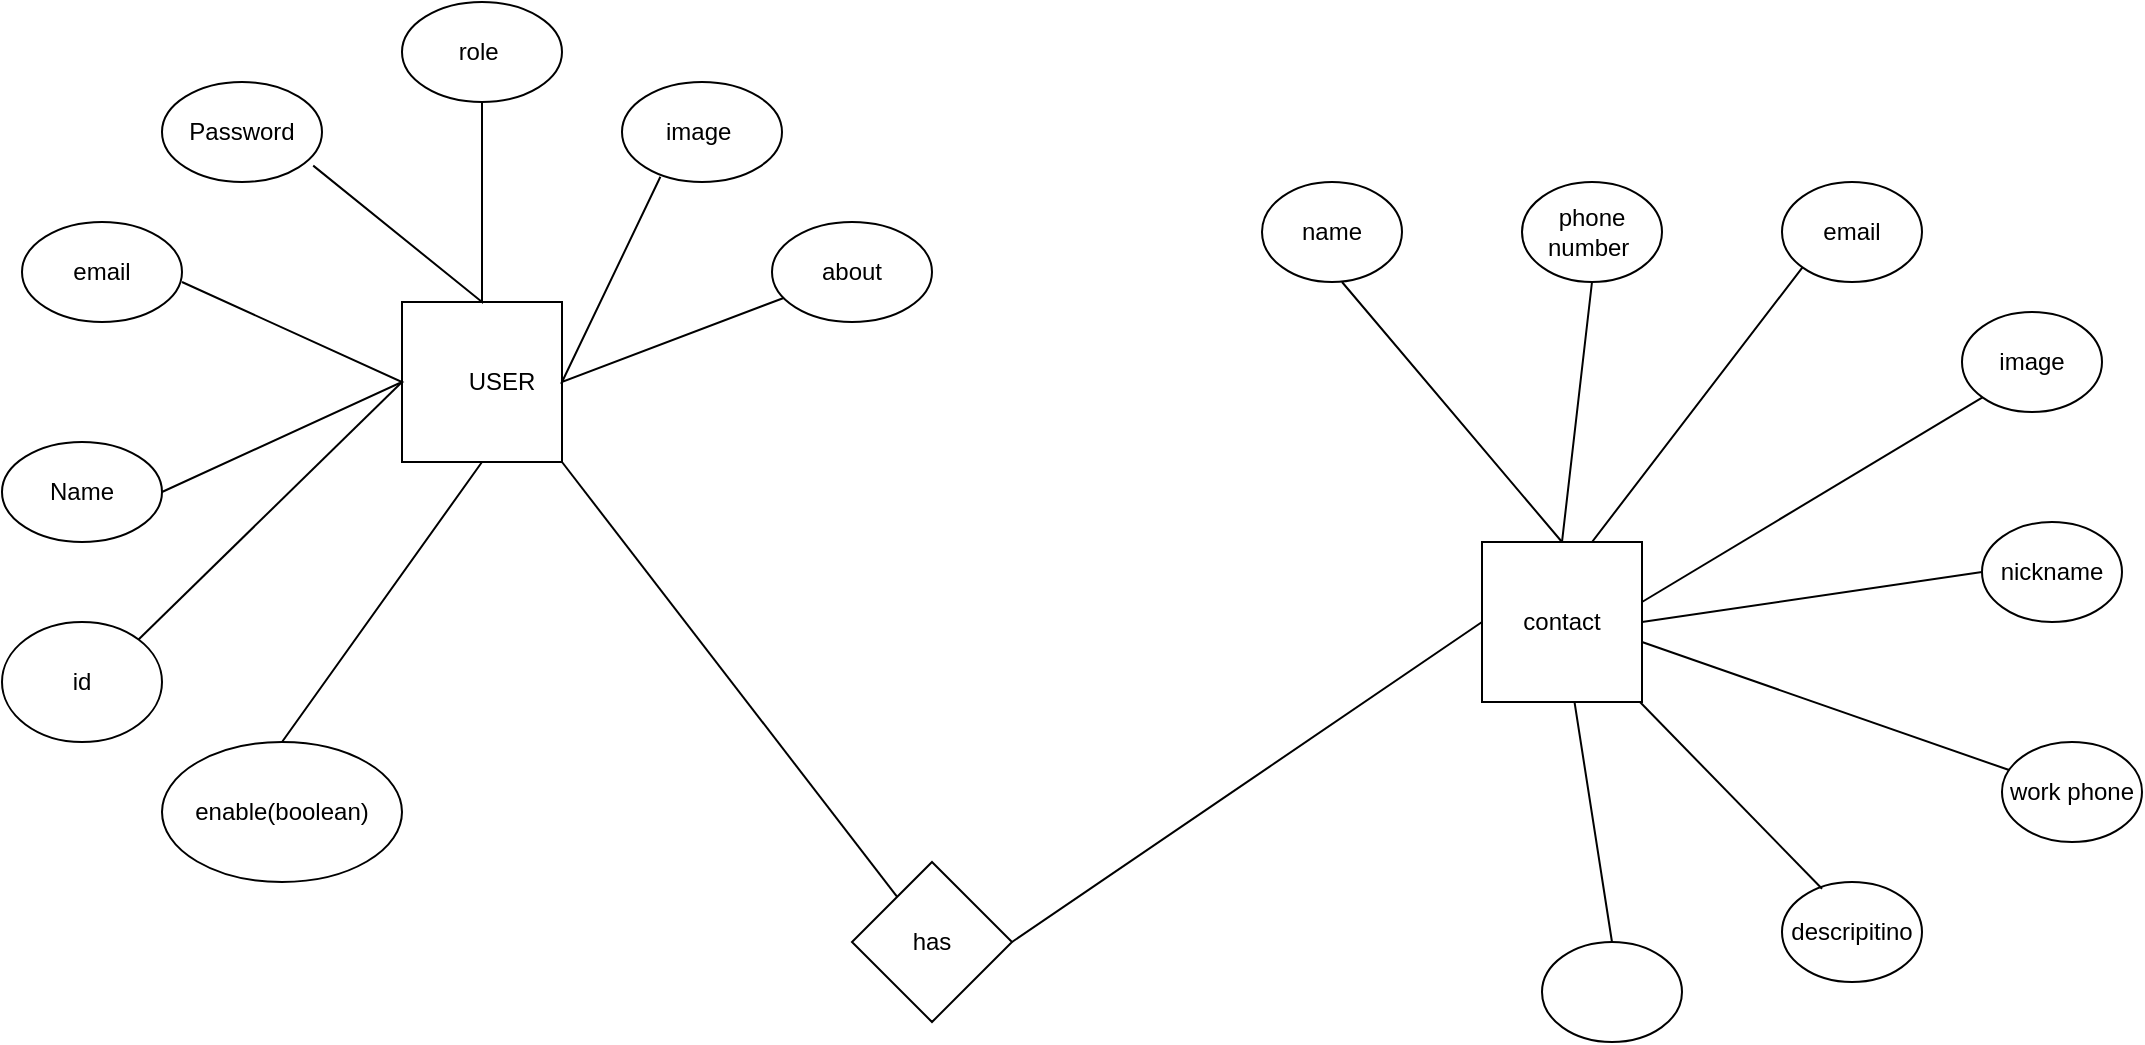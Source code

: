 <mxfile version="20.7.4" type="github">
  <diagram id="R2lEEEUBdFMjLlhIrx00" name="Page-1">
    <mxGraphModel dx="1500" dy="831" grid="1" gridSize="10" guides="1" tooltips="1" connect="1" arrows="1" fold="1" page="1" pageScale="1" pageWidth="850" pageHeight="1100" math="0" shadow="0" extFonts="Permanent Marker^https://fonts.googleapis.com/css?family=Permanent+Marker">
      <root>
        <mxCell id="0" />
        <mxCell id="1" parent="0" />
        <mxCell id="bme1Dpl3zTUIBPoh-Iax-1" value="" style="whiteSpace=wrap;html=1;aspect=fixed;" vertex="1" parent="1">
          <mxGeometry x="200" y="210" width="80" height="80" as="geometry" />
        </mxCell>
        <mxCell id="bme1Dpl3zTUIBPoh-Iax-2" value="USER" style="text;html=1;strokeColor=none;fillColor=none;align=center;verticalAlign=middle;whiteSpace=wrap;rounded=0;" vertex="1" parent="1">
          <mxGeometry x="220" y="235" width="60" height="30" as="geometry" />
        </mxCell>
        <mxCell id="bme1Dpl3zTUIBPoh-Iax-3" value="Password" style="ellipse;whiteSpace=wrap;html=1;" vertex="1" parent="1">
          <mxGeometry x="80" y="100" width="80" height="50" as="geometry" />
        </mxCell>
        <mxCell id="bme1Dpl3zTUIBPoh-Iax-10" value="about" style="ellipse;whiteSpace=wrap;html=1;" vertex="1" parent="1">
          <mxGeometry x="385" y="170" width="80" height="50" as="geometry" />
        </mxCell>
        <mxCell id="bme1Dpl3zTUIBPoh-Iax-11" value="email" style="ellipse;whiteSpace=wrap;html=1;" vertex="1" parent="1">
          <mxGeometry x="10" y="170" width="80" height="50" as="geometry" />
        </mxCell>
        <mxCell id="bme1Dpl3zTUIBPoh-Iax-12" value="Name" style="ellipse;whiteSpace=wrap;html=1;" vertex="1" parent="1">
          <mxGeometry y="280" width="80" height="50" as="geometry" />
        </mxCell>
        <mxCell id="bme1Dpl3zTUIBPoh-Iax-13" value="role&lt;span style=&quot;white-space: pre;&quot;&gt;	&lt;/span&gt;" style="ellipse;whiteSpace=wrap;html=1;" vertex="1" parent="1">
          <mxGeometry x="200" y="60" width="80" height="50" as="geometry" />
        </mxCell>
        <mxCell id="bme1Dpl3zTUIBPoh-Iax-14" value="image&lt;span style=&quot;white-space: pre;&quot;&gt;	&lt;/span&gt;" style="ellipse;whiteSpace=wrap;html=1;" vertex="1" parent="1">
          <mxGeometry x="310" y="100" width="80" height="50" as="geometry" />
        </mxCell>
        <mxCell id="bme1Dpl3zTUIBPoh-Iax-15" value="id" style="ellipse;whiteSpace=wrap;html=1;" vertex="1" parent="1">
          <mxGeometry y="370" width="80" height="60" as="geometry" />
        </mxCell>
        <mxCell id="bme1Dpl3zTUIBPoh-Iax-16" value="" style="endArrow=none;html=1;rounded=0;exitX=1;exitY=0.5;exitDx=0;exitDy=0;" edge="1" parent="1" source="bme1Dpl3zTUIBPoh-Iax-12">
          <mxGeometry width="50" height="50" relative="1" as="geometry">
            <mxPoint x="40" y="250" as="sourcePoint" />
            <mxPoint x="90" y="200" as="targetPoint" />
            <Array as="points">
              <mxPoint x="200" y="250" />
            </Array>
          </mxGeometry>
        </mxCell>
        <mxCell id="bme1Dpl3zTUIBPoh-Iax-17" value="" style="endArrow=none;html=1;rounded=0;exitX=0.5;exitY=1;exitDx=0;exitDy=0;entryX=0.945;entryY=0.836;entryDx=0;entryDy=0;entryPerimeter=0;" edge="1" parent="1" source="bme1Dpl3zTUIBPoh-Iax-13" target="bme1Dpl3zTUIBPoh-Iax-3">
          <mxGeometry width="50" height="50" relative="1" as="geometry">
            <mxPoint x="400" y="330" as="sourcePoint" />
            <mxPoint x="450" y="280" as="targetPoint" />
            <Array as="points">
              <mxPoint x="240" y="210" />
            </Array>
          </mxGeometry>
        </mxCell>
        <mxCell id="bme1Dpl3zTUIBPoh-Iax-18" value="" style="endArrow=none;html=1;rounded=0;entryX=0.24;entryY=0.948;entryDx=0;entryDy=0;entryPerimeter=0;" edge="1" parent="1" source="bme1Dpl3zTUIBPoh-Iax-10" target="bme1Dpl3zTUIBPoh-Iax-14">
          <mxGeometry width="50" height="50" relative="1" as="geometry">
            <mxPoint x="400" y="330" as="sourcePoint" />
            <mxPoint x="450" y="280" as="targetPoint" />
            <Array as="points">
              <mxPoint x="280" y="250" />
            </Array>
          </mxGeometry>
        </mxCell>
        <mxCell id="bme1Dpl3zTUIBPoh-Iax-19" value="" style="endArrow=none;html=1;rounded=0;exitX=1;exitY=0;exitDx=0;exitDy=0;entryX=0;entryY=0.5;entryDx=0;entryDy=0;" edge="1" parent="1" source="bme1Dpl3zTUIBPoh-Iax-15" target="bme1Dpl3zTUIBPoh-Iax-1">
          <mxGeometry width="50" height="50" relative="1" as="geometry">
            <mxPoint x="400" y="330" as="sourcePoint" />
            <mxPoint x="190" y="260" as="targetPoint" />
          </mxGeometry>
        </mxCell>
        <mxCell id="bme1Dpl3zTUIBPoh-Iax-20" value="enable(boolean)&lt;br&gt;" style="ellipse;whiteSpace=wrap;html=1;" vertex="1" parent="1">
          <mxGeometry x="80" y="430" width="120" height="70" as="geometry" />
        </mxCell>
        <mxCell id="bme1Dpl3zTUIBPoh-Iax-23" value="" style="endArrow=none;html=1;rounded=0;exitX=0.5;exitY=1;exitDx=0;exitDy=0;" edge="1" parent="1" source="bme1Dpl3zTUIBPoh-Iax-1">
          <mxGeometry width="50" height="50" relative="1" as="geometry">
            <mxPoint x="400" y="320" as="sourcePoint" />
            <mxPoint x="240" y="290" as="targetPoint" />
            <Array as="points">
              <mxPoint x="140" y="430" />
            </Array>
          </mxGeometry>
        </mxCell>
        <mxCell id="bme1Dpl3zTUIBPoh-Iax-24" value="contact" style="whiteSpace=wrap;html=1;aspect=fixed;" vertex="1" parent="1">
          <mxGeometry x="740" y="330" width="80" height="80" as="geometry" />
        </mxCell>
        <mxCell id="bme1Dpl3zTUIBPoh-Iax-25" value="name" style="ellipse;whiteSpace=wrap;html=1;" vertex="1" parent="1">
          <mxGeometry x="630" y="150" width="70" height="50" as="geometry" />
        </mxCell>
        <mxCell id="bme1Dpl3zTUIBPoh-Iax-26" value="phone number&lt;span style=&quot;white-space: pre;&quot;&gt;	&lt;/span&gt;" style="ellipse;whiteSpace=wrap;html=1;" vertex="1" parent="1">
          <mxGeometry x="760" y="150" width="70" height="50" as="geometry" />
        </mxCell>
        <mxCell id="bme1Dpl3zTUIBPoh-Iax-27" value="" style="ellipse;whiteSpace=wrap;html=1;" vertex="1" parent="1">
          <mxGeometry x="770" y="530" width="70" height="50" as="geometry" />
        </mxCell>
        <mxCell id="bme1Dpl3zTUIBPoh-Iax-28" value="descripitino" style="ellipse;whiteSpace=wrap;html=1;" vertex="1" parent="1">
          <mxGeometry x="890" y="500" width="70" height="50" as="geometry" />
        </mxCell>
        <mxCell id="bme1Dpl3zTUIBPoh-Iax-29" value="work phone" style="ellipse;whiteSpace=wrap;html=1;" vertex="1" parent="1">
          <mxGeometry x="1000" y="430" width="70" height="50" as="geometry" />
        </mxCell>
        <mxCell id="bme1Dpl3zTUIBPoh-Iax-30" value="nickname" style="ellipse;whiteSpace=wrap;html=1;" vertex="1" parent="1">
          <mxGeometry x="990" y="320" width="70" height="50" as="geometry" />
        </mxCell>
        <mxCell id="bme1Dpl3zTUIBPoh-Iax-31" value="image" style="ellipse;whiteSpace=wrap;html=1;" vertex="1" parent="1">
          <mxGeometry x="980" y="215" width="70" height="50" as="geometry" />
        </mxCell>
        <mxCell id="bme1Dpl3zTUIBPoh-Iax-32" value="email" style="ellipse;whiteSpace=wrap;html=1;" vertex="1" parent="1">
          <mxGeometry x="890" y="150" width="70" height="50" as="geometry" />
        </mxCell>
        <mxCell id="bme1Dpl3zTUIBPoh-Iax-33" value="" style="endArrow=none;html=1;rounded=0;entryX=0.5;entryY=1;entryDx=0;entryDy=0;exitX=0;exitY=1;exitDx=0;exitDy=0;" edge="1" parent="1" source="bme1Dpl3zTUIBPoh-Iax-32" target="bme1Dpl3zTUIBPoh-Iax-26">
          <mxGeometry width="50" height="50" relative="1" as="geometry">
            <mxPoint x="620" y="320" as="sourcePoint" />
            <mxPoint x="670" y="270" as="targetPoint" />
            <Array as="points">
              <mxPoint x="795" y="330" />
              <mxPoint x="780" y="330" />
            </Array>
          </mxGeometry>
        </mxCell>
        <mxCell id="bme1Dpl3zTUIBPoh-Iax-34" value="" style="endArrow=none;html=1;rounded=0;entryX=0.5;entryY=0;entryDx=0;entryDy=0;" edge="1" parent="1" target="bme1Dpl3zTUIBPoh-Iax-24">
          <mxGeometry width="50" height="50" relative="1" as="geometry">
            <mxPoint x="780" y="330" as="sourcePoint" />
            <mxPoint x="670" y="270" as="targetPoint" />
            <Array as="points">
              <mxPoint x="670" y="200" />
            </Array>
          </mxGeometry>
        </mxCell>
        <mxCell id="bme1Dpl3zTUIBPoh-Iax-35" value="" style="endArrow=none;html=1;rounded=0;entryX=0;entryY=0.5;entryDx=0;entryDy=0;" edge="1" parent="1" target="bme1Dpl3zTUIBPoh-Iax-30">
          <mxGeometry width="50" height="50" relative="1" as="geometry">
            <mxPoint x="820" y="370" as="sourcePoint" />
            <mxPoint x="670" y="270" as="targetPoint" />
          </mxGeometry>
        </mxCell>
        <mxCell id="bme1Dpl3zTUIBPoh-Iax-36" value="" style="endArrow=none;html=1;rounded=0;entryX=0;entryY=1;entryDx=0;entryDy=0;" edge="1" parent="1" target="bme1Dpl3zTUIBPoh-Iax-31">
          <mxGeometry width="50" height="50" relative="1" as="geometry">
            <mxPoint x="820" y="360" as="sourcePoint" />
            <mxPoint x="670" y="270" as="targetPoint" />
          </mxGeometry>
        </mxCell>
        <mxCell id="bme1Dpl3zTUIBPoh-Iax-37" value="" style="endArrow=none;html=1;rounded=0;" edge="1" parent="1" target="bme1Dpl3zTUIBPoh-Iax-29">
          <mxGeometry width="50" height="50" relative="1" as="geometry">
            <mxPoint x="820" y="380" as="sourcePoint" />
            <mxPoint x="670" y="270" as="targetPoint" />
          </mxGeometry>
        </mxCell>
        <mxCell id="bme1Dpl3zTUIBPoh-Iax-38" value="" style="endArrow=none;html=1;rounded=0;entryX=0.286;entryY=0.068;entryDx=0;entryDy=0;entryPerimeter=0;" edge="1" parent="1" source="bme1Dpl3zTUIBPoh-Iax-24" target="bme1Dpl3zTUIBPoh-Iax-28">
          <mxGeometry width="50" height="50" relative="1" as="geometry">
            <mxPoint x="620" y="320" as="sourcePoint" />
            <mxPoint x="670" y="270" as="targetPoint" />
          </mxGeometry>
        </mxCell>
        <mxCell id="bme1Dpl3zTUIBPoh-Iax-39" value="" style="endArrow=none;html=1;rounded=0;entryX=0.5;entryY=0;entryDx=0;entryDy=0;" edge="1" parent="1" source="bme1Dpl3zTUIBPoh-Iax-24" target="bme1Dpl3zTUIBPoh-Iax-27">
          <mxGeometry width="50" height="50" relative="1" as="geometry">
            <mxPoint x="620" y="320" as="sourcePoint" />
            <mxPoint x="670" y="270" as="targetPoint" />
          </mxGeometry>
        </mxCell>
        <mxCell id="bme1Dpl3zTUIBPoh-Iax-40" value="has" style="rhombus;whiteSpace=wrap;html=1;" vertex="1" parent="1">
          <mxGeometry x="425" y="490" width="80" height="80" as="geometry" />
        </mxCell>
        <mxCell id="bme1Dpl3zTUIBPoh-Iax-41" value="" style="endArrow=none;html=1;rounded=0;exitX=1;exitY=0.5;exitDx=0;exitDy=0;entryX=0;entryY=0.5;entryDx=0;entryDy=0;" edge="1" parent="1" source="bme1Dpl3zTUIBPoh-Iax-40" target="bme1Dpl3zTUIBPoh-Iax-24">
          <mxGeometry width="50" height="50" relative="1" as="geometry">
            <mxPoint x="620" y="310" as="sourcePoint" />
            <mxPoint x="670" y="260" as="targetPoint" />
          </mxGeometry>
        </mxCell>
        <mxCell id="bme1Dpl3zTUIBPoh-Iax-42" value="" style="endArrow=none;html=1;rounded=0;" edge="1" parent="1" target="bme1Dpl3zTUIBPoh-Iax-40">
          <mxGeometry width="50" height="50" relative="1" as="geometry">
            <mxPoint x="280" y="290" as="sourcePoint" />
            <mxPoint x="670" y="260" as="targetPoint" />
          </mxGeometry>
        </mxCell>
      </root>
    </mxGraphModel>
  </diagram>
</mxfile>
